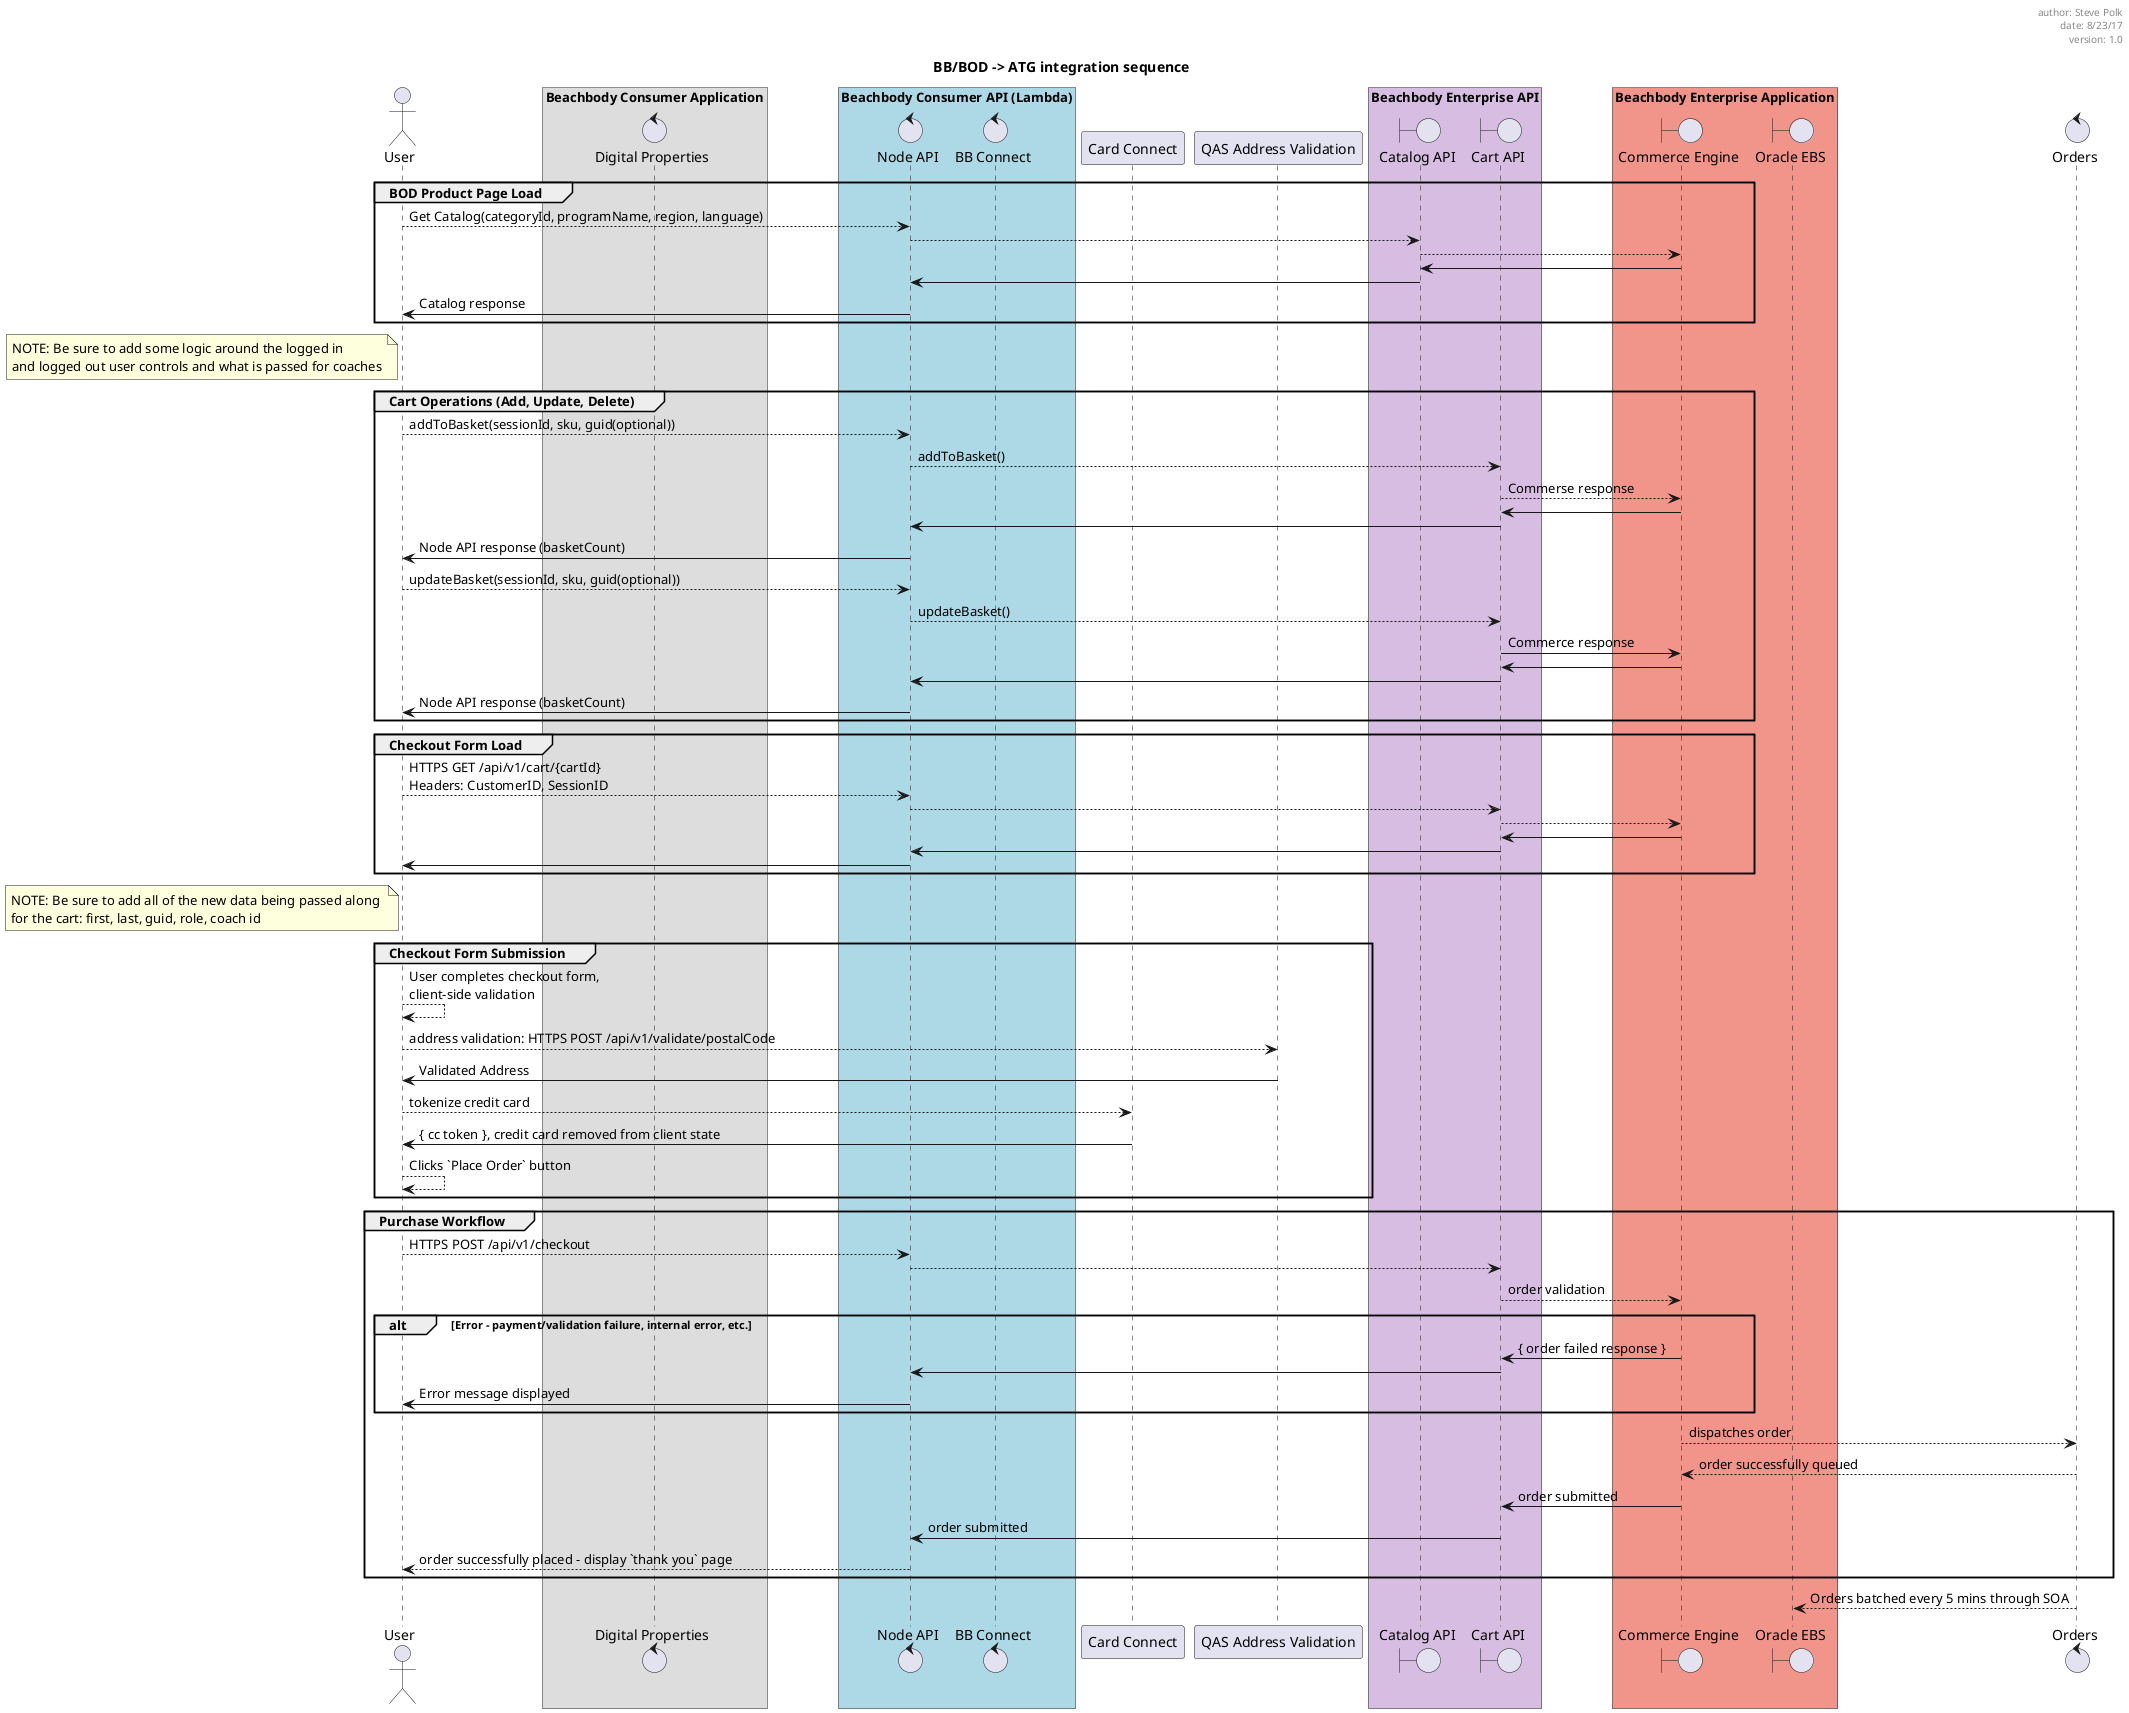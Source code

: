 /'
 Beachbody.com --> BOD --> ATG integration sequence
 @author: Steve Polk
 @date: 8/23/17
 @version: 1.0
'/

@startuml
title BB/BOD -> ATG integration sequence

header
  author: Steve Polk
  date: 8/23/17
  version: 1.0
endheader

scale 1

actor User as user

box "Beachbody Consumer Application"
  control "Digital Properties"
end box

box "Beachbody Consumer API (Lambda)" #LightBlue
  control "Node API" as nodeApi
  control "BB Connect" as bbConnect
end box

participant "Card Connect" as cardconnect
participant "QAS Address Validation" as qas

box "Beachbody Enterprise API" #D7BDE2
  boundary "Catalog API" as catalogApi
  boundary "Cart API" as cartApi
end box

box "Beachbody Enterprise Application" #F1948A
  boundary "Commerce Engine" as commerce
  boundary "Oracle EBS" as ebs
end box

control "Orders" as orders

group BOD Product Page Load
  user --> nodeApi: Get Catalog(categoryId, programName, region, language)
  nodeApi --> catalogApi:
  catalogApi --> commerce:
  commerce -> catalogApi:
  catalogApi -> nodeApi:
  nodeApi -> user: Catalog response
end group

note left of user
  NOTE: Be sure to add some logic around the logged in
  and logged out user controls and what is passed for coaches
end note

group Cart Operations (Add, Update, Delete)
  user --> nodeApi: addToBasket(sessionId, sku, guid(optional))
  nodeApi --> cartApi: addToBasket()
  cartApi --> commerce: Commerse response
  commerce -> cartApi:
  cartApi -> nodeApi:
  nodeApi -> user: Node API response (basketCount)

  user --> nodeApi: updateBasket(sessionId, sku, guid(optional))
  nodeApi --> cartApi: updateBasket()
  cartApi -> commerce: Commerce response
  commerce -> cartApi: 
  cartApi -> nodeApi:
  nodeApi -> user: Node API response (basketCount)
end group

group Checkout Form Load
  user --> nodeApi: HTTPS GET /api/v1/cart/{cartId}\nHeaders: CustomerID, SessionID
  nodeApi --> cartApi:
  cartApi --> commerce:
  commerce -> cartApi:
  cartApi -> nodeApi
  nodeApi -> user
end group

note left of user
  NOTE: Be sure to add all of the new data being passed along 
  for the cart: first, last, guid, role, coach id
end note

group Checkout Form Submission
  user --> user: User completes checkout form,\nclient-side validation
  user --> qas: address validation: HTTPS POST /api/v1/validate/postalCode
  qas -> user: Validated Address
  
  user --> cardconnect: tokenize credit card
  cardconnect -> user: { cc token }, credit card removed from client state
  user --> user: Clicks `Place Order` button
end group

group Purchase Workflow
  user --> nodeApi: HTTPS POST /api/v1/checkout
  nodeApi --> cartApi:
  cartApi --> commerce: order validation
  alt Error - payment/validation failure, internal error, etc.
    commerce -> cartApi: { order failed response }
    cartApi -> nodeApi: 
    nodeApi -> user: Error message displayed
  end
  commerce --> orders: dispatches order
  orders --> commerce: order successfully queued
  commerce -> cartApi: order submitted 
  cartApi -> nodeApi: order submitted
  nodeApi --> user: order successfully placed - display `thank you` page
end

orders --> ebs: Orders batched every 5 mins through SOA

@enduml